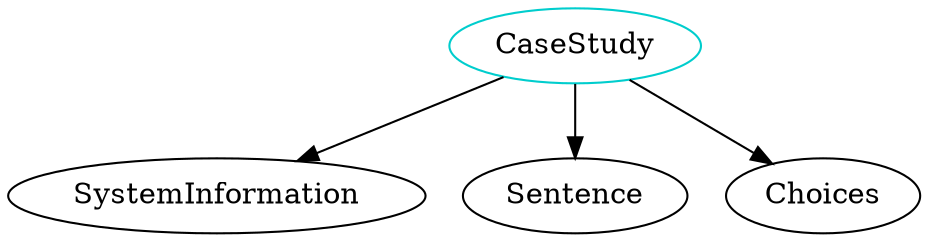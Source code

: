 digraph casestudy{
CaseStudy	[shape=oval, color=cyan3, label="CaseStudy"];
CaseStudy -> SystemInformation;
CaseStudy -> Sentence;
CaseStudy -> Choices;
}
